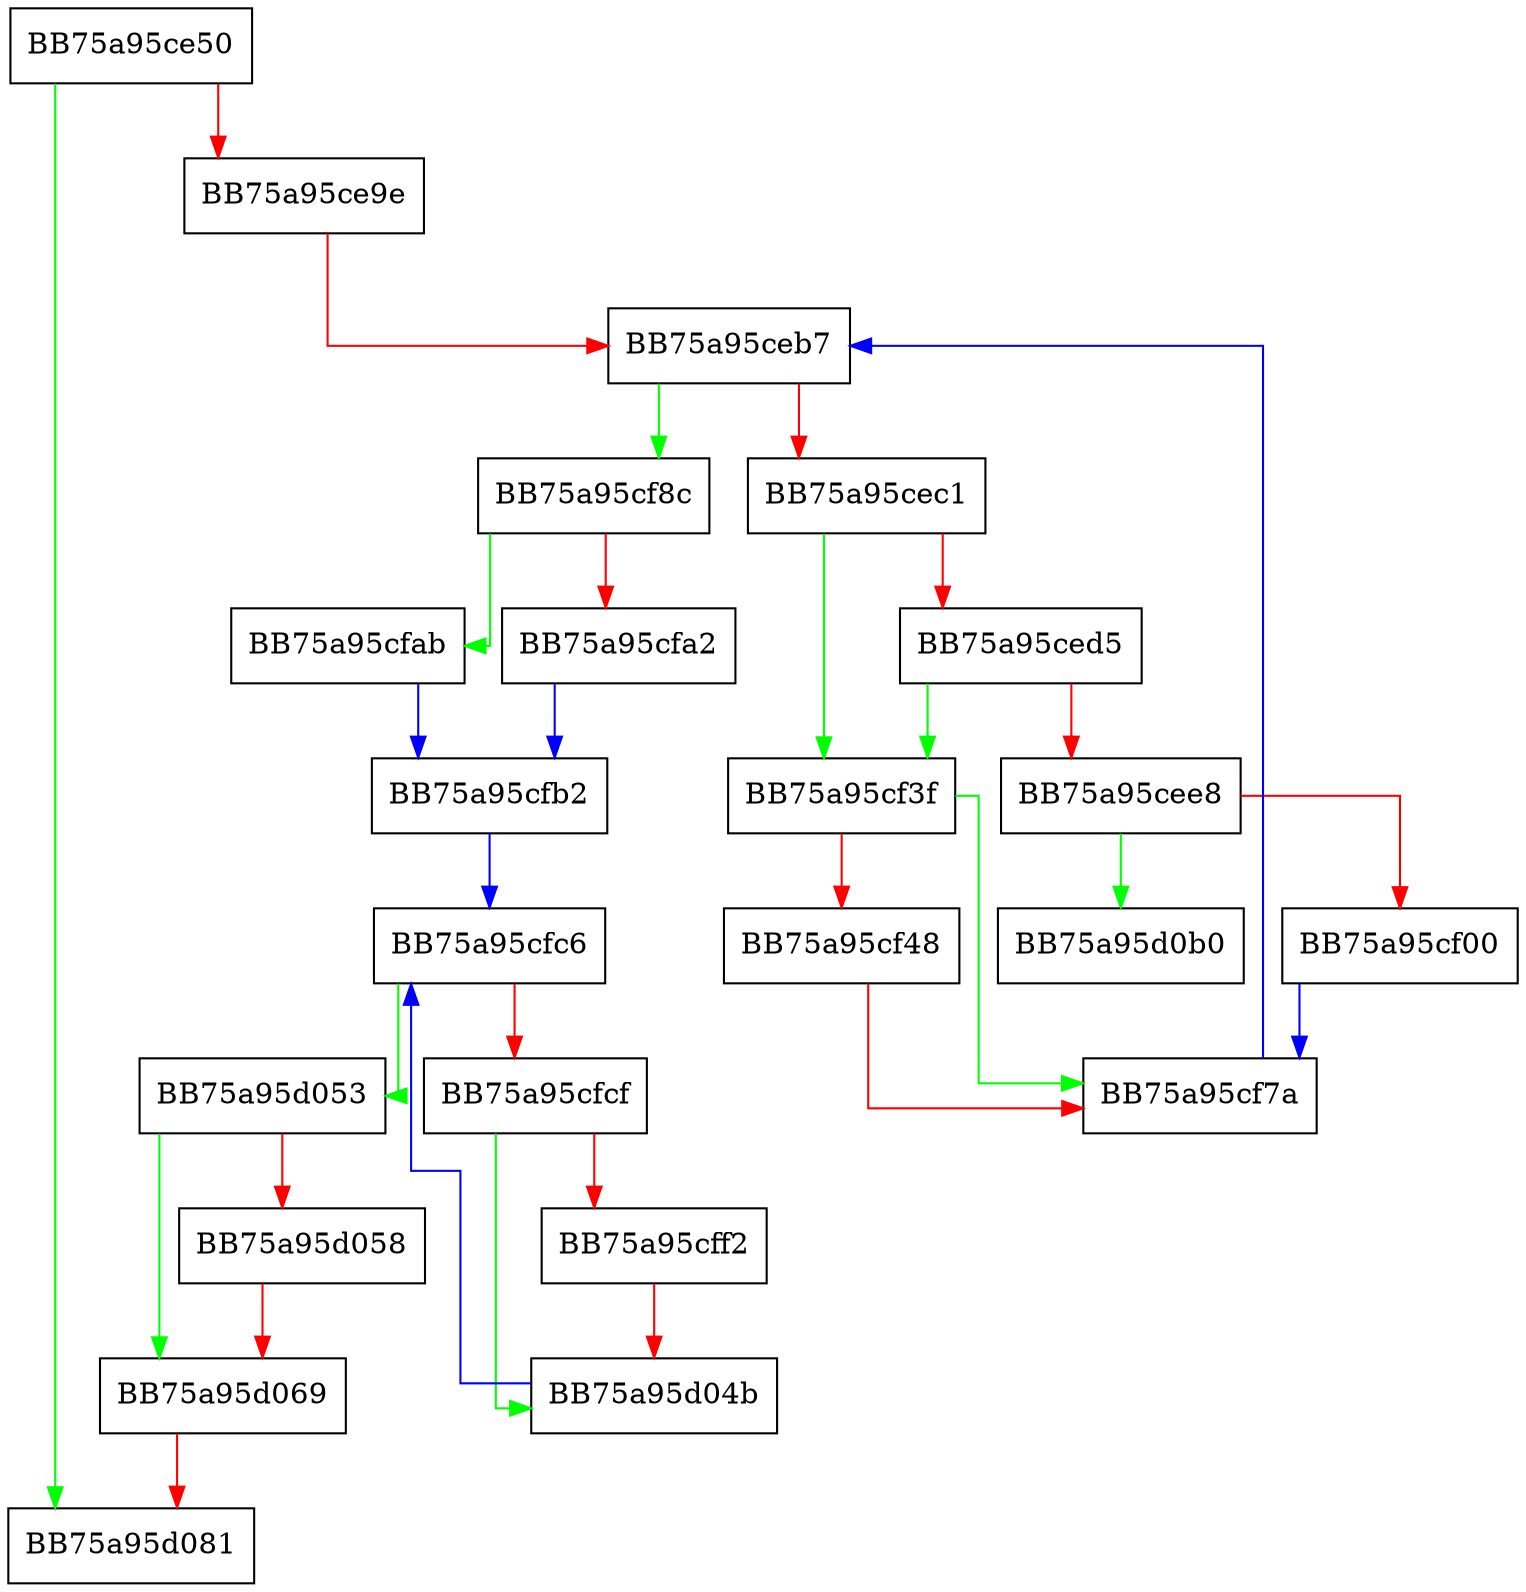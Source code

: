 digraph timer_update {
  node [shape="box"];
  graph [splines=ortho];
  BB75a95ce50 -> BB75a95d081 [color="green"];
  BB75a95ce50 -> BB75a95ce9e [color="red"];
  BB75a95ce9e -> BB75a95ceb7 [color="red"];
  BB75a95ceb7 -> BB75a95cf8c [color="green"];
  BB75a95ceb7 -> BB75a95cec1 [color="red"];
  BB75a95cec1 -> BB75a95cf3f [color="green"];
  BB75a95cec1 -> BB75a95ced5 [color="red"];
  BB75a95ced5 -> BB75a95cf3f [color="green"];
  BB75a95ced5 -> BB75a95cee8 [color="red"];
  BB75a95cee8 -> BB75a95d0b0 [color="green"];
  BB75a95cee8 -> BB75a95cf00 [color="red"];
  BB75a95cf00 -> BB75a95cf7a [color="blue"];
  BB75a95cf3f -> BB75a95cf7a [color="green"];
  BB75a95cf3f -> BB75a95cf48 [color="red"];
  BB75a95cf48 -> BB75a95cf7a [color="red"];
  BB75a95cf7a -> BB75a95ceb7 [color="blue"];
  BB75a95cf8c -> BB75a95cfab [color="green"];
  BB75a95cf8c -> BB75a95cfa2 [color="red"];
  BB75a95cfa2 -> BB75a95cfb2 [color="blue"];
  BB75a95cfab -> BB75a95cfb2 [color="blue"];
  BB75a95cfb2 -> BB75a95cfc6 [color="blue"];
  BB75a95cfc6 -> BB75a95d053 [color="green"];
  BB75a95cfc6 -> BB75a95cfcf [color="red"];
  BB75a95cfcf -> BB75a95d04b [color="green"];
  BB75a95cfcf -> BB75a95cff2 [color="red"];
  BB75a95cff2 -> BB75a95d04b [color="red"];
  BB75a95d04b -> BB75a95cfc6 [color="blue"];
  BB75a95d053 -> BB75a95d069 [color="green"];
  BB75a95d053 -> BB75a95d058 [color="red"];
  BB75a95d058 -> BB75a95d069 [color="red"];
  BB75a95d069 -> BB75a95d081 [color="red"];
}